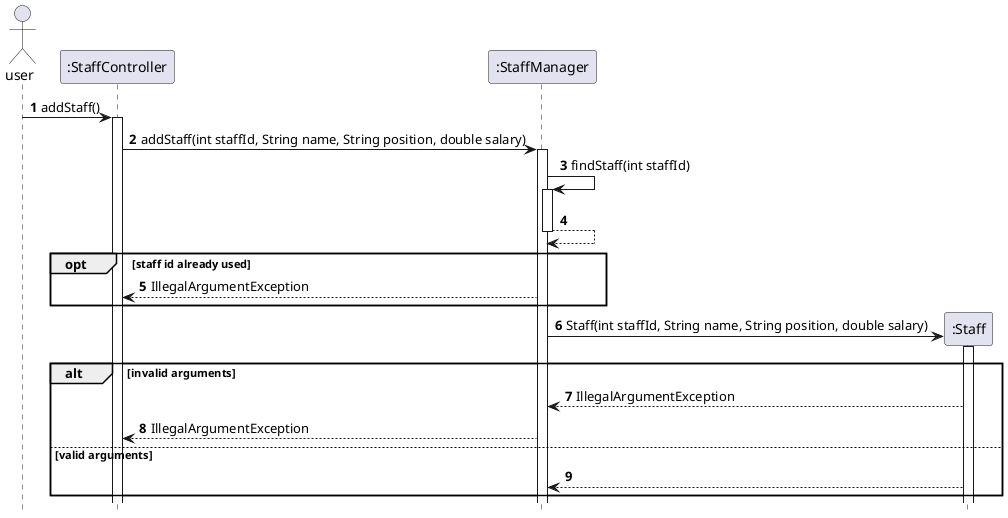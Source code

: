 @startuml
'https://plantuml.com/sequence-diagram

autonumber
hide footbox

actor user
participant ":StaffController" as staffcontroller
participant ":StaffManager" as staffmanager
participant ":Staff" as staff


user -> staffcontroller: addStaff()
activate staffcontroller

staffcontroller -> staffmanager: addStaff(int staffId, String name, String position, double salary)
activate staffmanager

staffmanager -> staffmanager : findStaff(int staffId)
activate staffmanager
staffmanager --> staffmanager
deactivate staffmanager

opt staff id already used
staffmanager --> staffcontroller : IllegalArgumentException
end

staffmanager -> staff ** : Staff(int staffId, String name, String position, double salary)
activate staff

alt invalid arguments
staff --> staffmanager : IllegalArgumentException
staffmanager --> staffcontroller : IllegalArgumentException
else valid arguments
staff --> staffmanager
end
@enduml